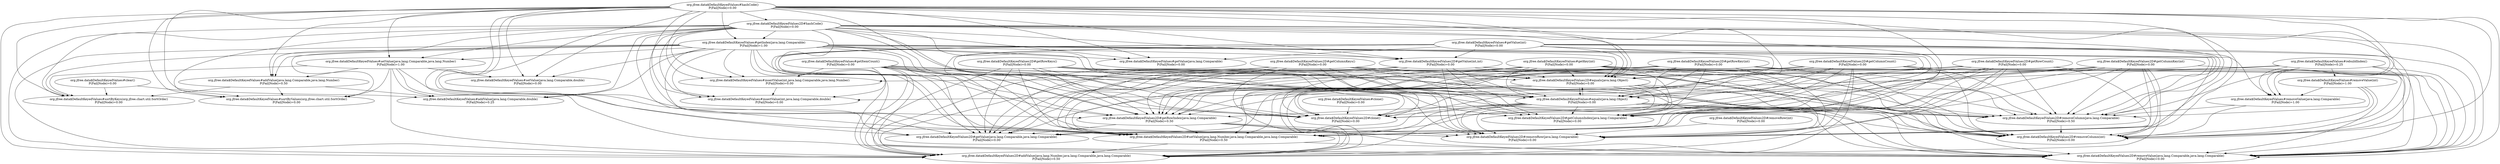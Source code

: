 digraph G {
  "org.jfree.data$DefaultKeyedValues#hashCode()" [label="org.jfree.data$DefaultKeyedValues#hashCode()\nP(Fail|Node)=0.00"];
  "org.jfree.data$DefaultKeyedValues2D#hashCode()" [label="org.jfree.data$DefaultKeyedValues2D#hashCode()\nP(Fail|Node)=0.00"];
  "org.jfree.data$DefaultKeyedValues2D#removeRow(java.lang.Comparable)" [label="org.jfree.data$DefaultKeyedValues2D#removeRow(java.lang.Comparable)\nP(Fail|Node)=0.00"];
  "org.jfree.data$DefaultKeyedValues2D#clone()" [label="org.jfree.data$DefaultKeyedValues2D#clone()\nP(Fail|Node)=0.00"];
  "org.jfree.data$DefaultKeyedValues#getValue(java.lang.Comparable)" [label="org.jfree.data$DefaultKeyedValues#getValue(java.lang.Comparable)\nP(Fail|Node)=0.00"];
  "org.jfree.data$DefaultKeyedValues2D#getColumnIndex(java.lang.Comparable)" [label="org.jfree.data$DefaultKeyedValues2D#getColumnIndex(java.lang.Comparable)\nP(Fail|Node)=0.00"];
  "org.jfree.data$DefaultKeyedValues2D#equals(java.lang.Object)" [label="org.jfree.data$DefaultKeyedValues2D#equals(java.lang.Object)\nP(Fail|Node)=0.00"];
  "org.jfree.data$DefaultKeyedValues#getIndex(java.lang.Comparable)" [label="org.jfree.data$DefaultKeyedValues#getIndex(java.lang.Comparable)\nP(Fail|Node)=1.00"];
  "org.jfree.data$DefaultKeyedValues#addValue(java.lang.Comparable,double)" [label="org.jfree.data$DefaultKeyedValues#addValue(java.lang.Comparable,double)\nP(Fail|Node)=0.25"];
  "org.jfree.data$DefaultKeyedValues#setValue(java.lang.Comparable,double)" [label="org.jfree.data$DefaultKeyedValues#setValue(java.lang.Comparable,double)\nP(Fail|Node)=0.00"];
  "org.jfree.data$DefaultKeyedValues2D#getValue(int,int)" [label="org.jfree.data$DefaultKeyedValues2D#getValue(int,int)\nP(Fail|Node)=0.00"];
  "org.jfree.data$DefaultKeyedValues2D#removeColumn(int)" [label="org.jfree.data$DefaultKeyedValues2D#removeColumn(int)\nP(Fail|Node)=0.00"];
  "org.jfree.data$DefaultKeyedValues#insertValue(int,java.lang.Comparable,java.lang.Number)" [label="org.jfree.data$DefaultKeyedValues#insertValue(int,java.lang.Comparable,java.lang.Number)\nP(Fail|Node)=0.00"];
  "org.jfree.data$DefaultKeyedValues#sortByValues(org.jfree.chart.util.SortOrder)" [label="org.jfree.data$DefaultKeyedValues#sortByValues(org.jfree.chart.util.SortOrder)\nP(Fail|Node)=0.00"];
  "org.jfree.data$DefaultKeyedValues#removeValue(java.lang.Comparable)" [label="org.jfree.data$DefaultKeyedValues#removeValue(java.lang.Comparable)\nP(Fail|Node)=1.00"];
  "org.jfree.data$DefaultKeyedValues#sortByKeys(org.jfree.chart.util.SortOrder)" [label="org.jfree.data$DefaultKeyedValues#sortByKeys(org.jfree.chart.util.SortOrder)\nP(Fail|Node)=0.00"];
  "org.jfree.data$DefaultKeyedValues2D#removeColumn(java.lang.Comparable)" [label="org.jfree.data$DefaultKeyedValues2D#removeColumn(java.lang.Comparable)\nP(Fail|Node)=0.50"];
  "org.jfree.data$DefaultKeyedValues#setValue(java.lang.Comparable,java.lang.Number)" [label="org.jfree.data$DefaultKeyedValues#setValue(java.lang.Comparable,java.lang.Number)\nP(Fail|Node)=1.00"];
  "org.jfree.data$DefaultKeyedValues2D#setValue(java.lang.Number,java.lang.Comparable,java.lang.Comparable)" [label="org.jfree.data$DefaultKeyedValues2D#setValue(java.lang.Number,java.lang.Comparable,java.lang.Comparable)\nP(Fail|Node)=0.50"];
  "org.jfree.data$DefaultKeyedValues2D#getRowIndex(java.lang.Comparable)" [label="org.jfree.data$DefaultKeyedValues2D#getRowIndex(java.lang.Comparable)\nP(Fail|Node)=0.50"];
  "org.jfree.data$DefaultKeyedValues#addValue(java.lang.Comparable,java.lang.Number)" [label="org.jfree.data$DefaultKeyedValues#addValue(java.lang.Comparable,java.lang.Number)\nP(Fail|Node)=0.50"];
  "org.jfree.data$DefaultKeyedValues2D#getValue(java.lang.Comparable,java.lang.Comparable)" [label="org.jfree.data$DefaultKeyedValues2D#getValue(java.lang.Comparable,java.lang.Comparable)\nP(Fail|Node)=0.00"];
  "org.jfree.data$DefaultKeyedValues#equals(java.lang.Object)" [label="org.jfree.data$DefaultKeyedValues#equals(java.lang.Object)\nP(Fail|Node)=0.00"];
  "org.jfree.data$DefaultKeyedValues2D#addValue(java.lang.Number,java.lang.Comparable,java.lang.Comparable)" [label="org.jfree.data$DefaultKeyedValues2D#addValue(java.lang.Number,java.lang.Comparable,java.lang.Comparable)\nP(Fail|Node)=0.50"];
  "org.jfree.data$DefaultKeyedValues#insertValue(int,java.lang.Comparable,double)" [label="org.jfree.data$DefaultKeyedValues#insertValue(int,java.lang.Comparable,double)\nP(Fail|Node)=0.00"];
  "org.jfree.data$DefaultKeyedValues2D#removeValue(java.lang.Comparable,java.lang.Comparable)" [label="org.jfree.data$DefaultKeyedValues2D#removeValue(java.lang.Comparable,java.lang.Comparable)\nP(Fail|Node)=0.00"];
  "org.jfree.data$DefaultKeyedValues#getKey(int)" [label="org.jfree.data$DefaultKeyedValues#getKey(int)\nP(Fail|Node)=0.00"];
  "org.jfree.data$DefaultKeyedValues#getValue(int)" [label="org.jfree.data$DefaultKeyedValues#getValue(int)\nP(Fail|Node)=0.00"];
  "org.jfree.data$DefaultKeyedValues2D#getColumnCount()" [label="org.jfree.data$DefaultKeyedValues2D#getColumnCount()\nP(Fail|Node)=0.00"];
  "org.jfree.data$DefaultKeyedValues2D#getRowKeys()" [label="org.jfree.data$DefaultKeyedValues2D#getRowKeys()\nP(Fail|Node)=0.00"];
  "org.jfree.data$DefaultKeyedValues2D#getRowKey(int)" [label="org.jfree.data$DefaultKeyedValues2D#getRowKey(int)\nP(Fail|Node)=0.00"];
  "org.jfree.data$DefaultKeyedValues2D#getRowCount()" [label="org.jfree.data$DefaultKeyedValues2D#getRowCount()\nP(Fail|Node)=0.00"];
  "org.jfree.data$DefaultKeyedValues2D#getColumnKeys()" [label="org.jfree.data$DefaultKeyedValues2D#getColumnKeys()\nP(Fail|Node)=0.00"];
  "org.jfree.data$DefaultKeyedValues2D#getColumnKey(int)" [label="org.jfree.data$DefaultKeyedValues2D#getColumnKey(int)\nP(Fail|Node)=0.00"];
  "org.jfree.data$DefaultKeyedValues2D#removeRow(int)" [label="org.jfree.data$DefaultKeyedValues2D#removeRow(int)\nP(Fail|Node)=0.00"];
  "org.jfree.data$DefaultKeyedValues#getItemCount()" [label="org.jfree.data$DefaultKeyedValues#getItemCount()\nP(Fail|Node)=0.00"];
  "org.jfree.data$DefaultKeyedValues#clone()" [label="org.jfree.data$DefaultKeyedValues#clone()\nP(Fail|Node)=0.00"];
  "org.jfree.data$DefaultKeyedValues#rebuildIndex()" [label="org.jfree.data$DefaultKeyedValues#rebuildIndex()\nP(Fail|Node)=0.25"];
  "org.jfree.data$DefaultKeyedValues#removeValue(int)" [label="org.jfree.data$DefaultKeyedValues#removeValue(int)\nP(Fail|Node)=1.00"];
  "org.jfree.data$DefaultKeyedValues#clear()" [label="org.jfree.data$DefaultKeyedValues#clear()\nP(Fail|Node)=0.00"];
  "org.jfree.data$DefaultKeyedValues#hashCode()" -> "org.jfree.data$DefaultKeyedValues2D#hashCode()";
  "org.jfree.data$DefaultKeyedValues#hashCode()" -> "org.jfree.data$DefaultKeyedValues2D#removeRow(java.lang.Comparable)";
  "org.jfree.data$DefaultKeyedValues#hashCode()" -> "org.jfree.data$DefaultKeyedValues2D#clone()";
  "org.jfree.data$DefaultKeyedValues#hashCode()" -> "org.jfree.data$DefaultKeyedValues#getValue(java.lang.Comparable)";
  "org.jfree.data$DefaultKeyedValues#hashCode()" -> "org.jfree.data$DefaultKeyedValues2D#getColumnIndex(java.lang.Comparable)";
  "org.jfree.data$DefaultKeyedValues#hashCode()" -> "org.jfree.data$DefaultKeyedValues2D#equals(java.lang.Object)";
  "org.jfree.data$DefaultKeyedValues#hashCode()" -> "org.jfree.data$DefaultKeyedValues#getIndex(java.lang.Comparable)";
  "org.jfree.data$DefaultKeyedValues#hashCode()" -> "org.jfree.data$DefaultKeyedValues#addValue(java.lang.Comparable,double)";
  "org.jfree.data$DefaultKeyedValues#hashCode()" -> "org.jfree.data$DefaultKeyedValues#setValue(java.lang.Comparable,double)";
  "org.jfree.data$DefaultKeyedValues#hashCode()" -> "org.jfree.data$DefaultKeyedValues2D#getValue(int,int)";
  "org.jfree.data$DefaultKeyedValues#hashCode()" -> "org.jfree.data$DefaultKeyedValues2D#removeColumn(int)";
  "org.jfree.data$DefaultKeyedValues#hashCode()" -> "org.jfree.data$DefaultKeyedValues#insertValue(int,java.lang.Comparable,java.lang.Number)";
  "org.jfree.data$DefaultKeyedValues#hashCode()" -> "org.jfree.data$DefaultKeyedValues#sortByValues(org.jfree.chart.util.SortOrder)";
  "org.jfree.data$DefaultKeyedValues#hashCode()" -> "org.jfree.data$DefaultKeyedValues#removeValue(java.lang.Comparable)";
  "org.jfree.data$DefaultKeyedValues#hashCode()" -> "org.jfree.data$DefaultKeyedValues#sortByKeys(org.jfree.chart.util.SortOrder)";
  "org.jfree.data$DefaultKeyedValues#hashCode()" -> "org.jfree.data$DefaultKeyedValues2D#removeColumn(java.lang.Comparable)";
  "org.jfree.data$DefaultKeyedValues#hashCode()" -> "org.jfree.data$DefaultKeyedValues#setValue(java.lang.Comparable,java.lang.Number)";
  "org.jfree.data$DefaultKeyedValues#hashCode()" -> "org.jfree.data$DefaultKeyedValues2D#setValue(java.lang.Number,java.lang.Comparable,java.lang.Comparable)";
  "org.jfree.data$DefaultKeyedValues#hashCode()" -> "org.jfree.data$DefaultKeyedValues2D#getRowIndex(java.lang.Comparable)";
  "org.jfree.data$DefaultKeyedValues#hashCode()" -> "org.jfree.data$DefaultKeyedValues#addValue(java.lang.Comparable,java.lang.Number)";
  "org.jfree.data$DefaultKeyedValues#hashCode()" -> "org.jfree.data$DefaultKeyedValues2D#getValue(java.lang.Comparable,java.lang.Comparable)";
  "org.jfree.data$DefaultKeyedValues#hashCode()" -> "org.jfree.data$DefaultKeyedValues#equals(java.lang.Object)";
  "org.jfree.data$DefaultKeyedValues#hashCode()" -> "org.jfree.data$DefaultKeyedValues2D#addValue(java.lang.Number,java.lang.Comparable,java.lang.Comparable)";
  "org.jfree.data$DefaultKeyedValues#hashCode()" -> "org.jfree.data$DefaultKeyedValues#insertValue(int,java.lang.Comparable,double)";
  "org.jfree.data$DefaultKeyedValues#hashCode()" -> "org.jfree.data$DefaultKeyedValues2D#removeValue(java.lang.Comparable,java.lang.Comparable)";
  "org.jfree.data$DefaultKeyedValues2D#hashCode()" -> "org.jfree.data$DefaultKeyedValues2D#removeRow(java.lang.Comparable)";
  "org.jfree.data$DefaultKeyedValues2D#hashCode()" -> "org.jfree.data$DefaultKeyedValues2D#clone()";
  "org.jfree.data$DefaultKeyedValues2D#hashCode()" -> "org.jfree.data$DefaultKeyedValues#getValue(java.lang.Comparable)";
  "org.jfree.data$DefaultKeyedValues2D#hashCode()" -> "org.jfree.data$DefaultKeyedValues2D#getColumnIndex(java.lang.Comparable)";
  "org.jfree.data$DefaultKeyedValues2D#hashCode()" -> "org.jfree.data$DefaultKeyedValues2D#equals(java.lang.Object)";
  "org.jfree.data$DefaultKeyedValues2D#hashCode()" -> "org.jfree.data$DefaultKeyedValues#getIndex(java.lang.Comparable)";
  "org.jfree.data$DefaultKeyedValues2D#hashCode()" -> "org.jfree.data$DefaultKeyedValues#addValue(java.lang.Comparable,double)";
  "org.jfree.data$DefaultKeyedValues2D#hashCode()" -> "org.jfree.data$DefaultKeyedValues#setValue(java.lang.Comparable,double)";
  "org.jfree.data$DefaultKeyedValues2D#hashCode()" -> "org.jfree.data$DefaultKeyedValues2D#getValue(int,int)";
  "org.jfree.data$DefaultKeyedValues2D#hashCode()" -> "org.jfree.data$DefaultKeyedValues2D#removeColumn(int)";
  "org.jfree.data$DefaultKeyedValues2D#hashCode()" -> "org.jfree.data$DefaultKeyedValues#insertValue(int,java.lang.Comparable,java.lang.Number)";
  "org.jfree.data$DefaultKeyedValues2D#hashCode()" -> "org.jfree.data$DefaultKeyedValues#sortByValues(org.jfree.chart.util.SortOrder)";
  "org.jfree.data$DefaultKeyedValues2D#hashCode()" -> "org.jfree.data$DefaultKeyedValues#removeValue(java.lang.Comparable)";
  "org.jfree.data$DefaultKeyedValues2D#hashCode()" -> "org.jfree.data$DefaultKeyedValues#sortByKeys(org.jfree.chart.util.SortOrder)";
  "org.jfree.data$DefaultKeyedValues2D#hashCode()" -> "org.jfree.data$DefaultKeyedValues2D#removeColumn(java.lang.Comparable)";
  "org.jfree.data$DefaultKeyedValues2D#hashCode()" -> "org.jfree.data$DefaultKeyedValues#setValue(java.lang.Comparable,java.lang.Number)";
  "org.jfree.data$DefaultKeyedValues2D#hashCode()" -> "org.jfree.data$DefaultKeyedValues2D#setValue(java.lang.Number,java.lang.Comparable,java.lang.Comparable)";
  "org.jfree.data$DefaultKeyedValues2D#hashCode()" -> "org.jfree.data$DefaultKeyedValues2D#getRowIndex(java.lang.Comparable)";
  "org.jfree.data$DefaultKeyedValues2D#hashCode()" -> "org.jfree.data$DefaultKeyedValues#addValue(java.lang.Comparable,java.lang.Number)";
  "org.jfree.data$DefaultKeyedValues2D#hashCode()" -> "org.jfree.data$DefaultKeyedValues2D#getValue(java.lang.Comparable,java.lang.Comparable)";
  "org.jfree.data$DefaultKeyedValues2D#hashCode()" -> "org.jfree.data$DefaultKeyedValues#equals(java.lang.Object)";
  "org.jfree.data$DefaultKeyedValues2D#hashCode()" -> "org.jfree.data$DefaultKeyedValues2D#addValue(java.lang.Number,java.lang.Comparable,java.lang.Comparable)";
  "org.jfree.data$DefaultKeyedValues2D#hashCode()" -> "org.jfree.data$DefaultKeyedValues#insertValue(int,java.lang.Comparable,double)";
  "org.jfree.data$DefaultKeyedValues2D#hashCode()" -> "org.jfree.data$DefaultKeyedValues2D#removeValue(java.lang.Comparable,java.lang.Comparable)";
  "org.jfree.data$DefaultKeyedValues2D#equals(java.lang.Object)" -> "org.jfree.data$DefaultKeyedValues2D#removeRow(java.lang.Comparable)";
  "org.jfree.data$DefaultKeyedValues2D#equals(java.lang.Object)" -> "org.jfree.data$DefaultKeyedValues2D#clone()";
  "org.jfree.data$DefaultKeyedValues2D#equals(java.lang.Object)" -> "org.jfree.data$DefaultKeyedValues2D#getColumnIndex(java.lang.Comparable)";
  "org.jfree.data$DefaultKeyedValues2D#equals(java.lang.Object)" -> "org.jfree.data$DefaultKeyedValues2D#removeColumn(int)";
  "org.jfree.data$DefaultKeyedValues2D#equals(java.lang.Object)" -> "org.jfree.data$DefaultKeyedValues2D#removeColumn(java.lang.Comparable)";
  "org.jfree.data$DefaultKeyedValues2D#equals(java.lang.Object)" -> "org.jfree.data$DefaultKeyedValues2D#setValue(java.lang.Number,java.lang.Comparable,java.lang.Comparable)";
  "org.jfree.data$DefaultKeyedValues2D#equals(java.lang.Object)" -> "org.jfree.data$DefaultKeyedValues2D#getRowIndex(java.lang.Comparable)";
  "org.jfree.data$DefaultKeyedValues2D#equals(java.lang.Object)" -> "org.jfree.data$DefaultKeyedValues2D#getValue(java.lang.Comparable,java.lang.Comparable)";
  "org.jfree.data$DefaultKeyedValues2D#equals(java.lang.Object)" -> "org.jfree.data$DefaultKeyedValues#equals(java.lang.Object)";
  "org.jfree.data$DefaultKeyedValues2D#equals(java.lang.Object)" -> "org.jfree.data$DefaultKeyedValues2D#addValue(java.lang.Number,java.lang.Comparable,java.lang.Comparable)";
  "org.jfree.data$DefaultKeyedValues2D#equals(java.lang.Object)" -> "org.jfree.data$DefaultKeyedValues2D#removeValue(java.lang.Comparable,java.lang.Comparable)";
  "org.jfree.data$DefaultKeyedValues#getIndex(java.lang.Comparable)" -> "org.jfree.data$DefaultKeyedValues2D#removeRow(java.lang.Comparable)";
  "org.jfree.data$DefaultKeyedValues#getIndex(java.lang.Comparable)" -> "org.jfree.data$DefaultKeyedValues2D#clone()";
  "org.jfree.data$DefaultKeyedValues#getIndex(java.lang.Comparable)" -> "org.jfree.data$DefaultKeyedValues#getValue(java.lang.Comparable)";
  "org.jfree.data$DefaultKeyedValues#getIndex(java.lang.Comparable)" -> "org.jfree.data$DefaultKeyedValues2D#getColumnIndex(java.lang.Comparable)";
  "org.jfree.data$DefaultKeyedValues#getIndex(java.lang.Comparable)" -> "org.jfree.data$DefaultKeyedValues2D#equals(java.lang.Object)";
  "org.jfree.data$DefaultKeyedValues#getIndex(java.lang.Comparable)" -> "org.jfree.data$DefaultKeyedValues#addValue(java.lang.Comparable,double)";
  "org.jfree.data$DefaultKeyedValues#getIndex(java.lang.Comparable)" -> "org.jfree.data$DefaultKeyedValues#setValue(java.lang.Comparable,double)";
  "org.jfree.data$DefaultKeyedValues#getIndex(java.lang.Comparable)" -> "org.jfree.data$DefaultKeyedValues2D#getValue(int,int)";
  "org.jfree.data$DefaultKeyedValues#getIndex(java.lang.Comparable)" -> "org.jfree.data$DefaultKeyedValues2D#removeColumn(int)";
  "org.jfree.data$DefaultKeyedValues#getIndex(java.lang.Comparable)" -> "org.jfree.data$DefaultKeyedValues#insertValue(int,java.lang.Comparable,java.lang.Number)";
  "org.jfree.data$DefaultKeyedValues#getIndex(java.lang.Comparable)" -> "org.jfree.data$DefaultKeyedValues#sortByValues(org.jfree.chart.util.SortOrder)";
  "org.jfree.data$DefaultKeyedValues#getIndex(java.lang.Comparable)" -> "org.jfree.data$DefaultKeyedValues#removeValue(java.lang.Comparable)";
  "org.jfree.data$DefaultKeyedValues#getIndex(java.lang.Comparable)" -> "org.jfree.data$DefaultKeyedValues#sortByKeys(org.jfree.chart.util.SortOrder)";
  "org.jfree.data$DefaultKeyedValues#getIndex(java.lang.Comparable)" -> "org.jfree.data$DefaultKeyedValues2D#removeColumn(java.lang.Comparable)";
  "org.jfree.data$DefaultKeyedValues#getIndex(java.lang.Comparable)" -> "org.jfree.data$DefaultKeyedValues#setValue(java.lang.Comparable,java.lang.Number)";
  "org.jfree.data$DefaultKeyedValues#getIndex(java.lang.Comparable)" -> "org.jfree.data$DefaultKeyedValues2D#setValue(java.lang.Number,java.lang.Comparable,java.lang.Comparable)";
  "org.jfree.data$DefaultKeyedValues#getIndex(java.lang.Comparable)" -> "org.jfree.data$DefaultKeyedValues2D#getRowIndex(java.lang.Comparable)";
  "org.jfree.data$DefaultKeyedValues#getIndex(java.lang.Comparable)" -> "org.jfree.data$DefaultKeyedValues#addValue(java.lang.Comparable,java.lang.Number)";
  "org.jfree.data$DefaultKeyedValues#getIndex(java.lang.Comparable)" -> "org.jfree.data$DefaultKeyedValues2D#getValue(java.lang.Comparable,java.lang.Comparable)";
  "org.jfree.data$DefaultKeyedValues#getIndex(java.lang.Comparable)" -> "org.jfree.data$DefaultKeyedValues#equals(java.lang.Object)";
  "org.jfree.data$DefaultKeyedValues#getIndex(java.lang.Comparable)" -> "org.jfree.data$DefaultKeyedValues2D#addValue(java.lang.Number,java.lang.Comparable,java.lang.Comparable)";
  "org.jfree.data$DefaultKeyedValues#getIndex(java.lang.Comparable)" -> "org.jfree.data$DefaultKeyedValues#insertValue(int,java.lang.Comparable,double)";
  "org.jfree.data$DefaultKeyedValues#getIndex(java.lang.Comparable)" -> "org.jfree.data$DefaultKeyedValues2D#removeValue(java.lang.Comparable,java.lang.Comparable)";
  "org.jfree.data$DefaultKeyedValues2D#getValue(int,int)" -> "org.jfree.data$DefaultKeyedValues2D#removeRow(java.lang.Comparable)";
  "org.jfree.data$DefaultKeyedValues2D#getValue(int,int)" -> "org.jfree.data$DefaultKeyedValues2D#clone()";
  "org.jfree.data$DefaultKeyedValues2D#getValue(int,int)" -> "org.jfree.data$DefaultKeyedValues2D#getColumnIndex(java.lang.Comparable)";
  "org.jfree.data$DefaultKeyedValues2D#getValue(int,int)" -> "org.jfree.data$DefaultKeyedValues2D#equals(java.lang.Object)";
  "org.jfree.data$DefaultKeyedValues2D#getValue(int,int)" -> "org.jfree.data$DefaultKeyedValues2D#removeColumn(int)";
  "org.jfree.data$DefaultKeyedValues2D#getValue(int,int)" -> "org.jfree.data$DefaultKeyedValues2D#removeColumn(java.lang.Comparable)";
  "org.jfree.data$DefaultKeyedValues2D#getValue(int,int)" -> "org.jfree.data$DefaultKeyedValues2D#setValue(java.lang.Number,java.lang.Comparable,java.lang.Comparable)";
  "org.jfree.data$DefaultKeyedValues2D#getValue(int,int)" -> "org.jfree.data$DefaultKeyedValues2D#getRowIndex(java.lang.Comparable)";
  "org.jfree.data$DefaultKeyedValues2D#getValue(int,int)" -> "org.jfree.data$DefaultKeyedValues2D#getValue(java.lang.Comparable,java.lang.Comparable)";
  "org.jfree.data$DefaultKeyedValues2D#getValue(int,int)" -> "org.jfree.data$DefaultKeyedValues#equals(java.lang.Object)";
  "org.jfree.data$DefaultKeyedValues2D#getValue(int,int)" -> "org.jfree.data$DefaultKeyedValues2D#addValue(java.lang.Number,java.lang.Comparable,java.lang.Comparable)";
  "org.jfree.data$DefaultKeyedValues2D#getValue(int,int)" -> "org.jfree.data$DefaultKeyedValues2D#removeValue(java.lang.Comparable,java.lang.Comparable)";
  "org.jfree.data$DefaultKeyedValues#insertValue(int,java.lang.Comparable,java.lang.Number)" -> "org.jfree.data$DefaultKeyedValues#insertValue(int,java.lang.Comparable,double)";
  "org.jfree.data$DefaultKeyedValues#removeValue(java.lang.Comparable)" -> "org.jfree.data$DefaultKeyedValues2D#removeColumn(int)";
  "org.jfree.data$DefaultKeyedValues#removeValue(java.lang.Comparable)" -> "org.jfree.data$DefaultKeyedValues2D#removeColumn(java.lang.Comparable)";
  "org.jfree.data$DefaultKeyedValues2D#removeColumn(java.lang.Comparable)" -> "org.jfree.data$DefaultKeyedValues2D#removeColumn(int)";
  "org.jfree.data$DefaultKeyedValues#setValue(java.lang.Comparable,java.lang.Number)" -> "org.jfree.data$DefaultKeyedValues#addValue(java.lang.Comparable,double)";
  "org.jfree.data$DefaultKeyedValues#setValue(java.lang.Comparable,java.lang.Number)" -> "org.jfree.data$DefaultKeyedValues#setValue(java.lang.Comparable,double)";
  "org.jfree.data$DefaultKeyedValues#setValue(java.lang.Comparable,java.lang.Number)" -> "org.jfree.data$DefaultKeyedValues#sortByValues(org.jfree.chart.util.SortOrder)";
  "org.jfree.data$DefaultKeyedValues#setValue(java.lang.Comparable,java.lang.Number)" -> "org.jfree.data$DefaultKeyedValues#sortByKeys(org.jfree.chart.util.SortOrder)";
  "org.jfree.data$DefaultKeyedValues#setValue(java.lang.Comparable,java.lang.Number)" -> "org.jfree.data$DefaultKeyedValues2D#setValue(java.lang.Number,java.lang.Comparable,java.lang.Comparable)";
  "org.jfree.data$DefaultKeyedValues#setValue(java.lang.Comparable,java.lang.Number)" -> "org.jfree.data$DefaultKeyedValues#addValue(java.lang.Comparable,java.lang.Number)";
  "org.jfree.data$DefaultKeyedValues#setValue(java.lang.Comparable,java.lang.Number)" -> "org.jfree.data$DefaultKeyedValues2D#addValue(java.lang.Number,java.lang.Comparable,java.lang.Comparable)";
  "org.jfree.data$DefaultKeyedValues#setValue(java.lang.Comparable,java.lang.Number)" -> "org.jfree.data$DefaultKeyedValues2D#removeValue(java.lang.Comparable,java.lang.Comparable)";
  "org.jfree.data$DefaultKeyedValues2D#setValue(java.lang.Number,java.lang.Comparable,java.lang.Comparable)" -> "org.jfree.data$DefaultKeyedValues2D#addValue(java.lang.Number,java.lang.Comparable,java.lang.Comparable)";
  "org.jfree.data$DefaultKeyedValues2D#setValue(java.lang.Number,java.lang.Comparable,java.lang.Comparable)" -> "org.jfree.data$DefaultKeyedValues2D#removeValue(java.lang.Comparable,java.lang.Comparable)";
  "org.jfree.data$DefaultKeyedValues2D#getRowIndex(java.lang.Comparable)" -> "org.jfree.data$DefaultKeyedValues2D#removeRow(java.lang.Comparable)";
  "org.jfree.data$DefaultKeyedValues2D#getRowIndex(java.lang.Comparable)" -> "org.jfree.data$DefaultKeyedValues2D#setValue(java.lang.Number,java.lang.Comparable,java.lang.Comparable)";
  "org.jfree.data$DefaultKeyedValues2D#getRowIndex(java.lang.Comparable)" -> "org.jfree.data$DefaultKeyedValues2D#getValue(java.lang.Comparable,java.lang.Comparable)";
  "org.jfree.data$DefaultKeyedValues2D#getRowIndex(java.lang.Comparable)" -> "org.jfree.data$DefaultKeyedValues2D#addValue(java.lang.Number,java.lang.Comparable,java.lang.Comparable)";
  "org.jfree.data$DefaultKeyedValues2D#getRowIndex(java.lang.Comparable)" -> "org.jfree.data$DefaultKeyedValues2D#removeValue(java.lang.Comparable,java.lang.Comparable)";
  "org.jfree.data$DefaultKeyedValues#addValue(java.lang.Comparable,java.lang.Number)" -> "org.jfree.data$DefaultKeyedValues#addValue(java.lang.Comparable,double)";
  "org.jfree.data$DefaultKeyedValues#addValue(java.lang.Comparable,java.lang.Number)" -> "org.jfree.data$DefaultKeyedValues#sortByValues(org.jfree.chart.util.SortOrder)";
  "org.jfree.data$DefaultKeyedValues#addValue(java.lang.Comparable,java.lang.Number)" -> "org.jfree.data$DefaultKeyedValues#sortByKeys(org.jfree.chart.util.SortOrder)";
  "org.jfree.data$DefaultKeyedValues#equals(java.lang.Object)" -> "org.jfree.data$DefaultKeyedValues2D#removeRow(java.lang.Comparable)";
  "org.jfree.data$DefaultKeyedValues#equals(java.lang.Object)" -> "org.jfree.data$DefaultKeyedValues2D#clone()";
  "org.jfree.data$DefaultKeyedValues#equals(java.lang.Object)" -> "org.jfree.data$DefaultKeyedValues2D#getColumnIndex(java.lang.Comparable)";
  "org.jfree.data$DefaultKeyedValues#equals(java.lang.Object)" -> "org.jfree.data$DefaultKeyedValues2D#equals(java.lang.Object)";
  "org.jfree.data$DefaultKeyedValues#equals(java.lang.Object)" -> "org.jfree.data$DefaultKeyedValues2D#removeColumn(int)";
  "org.jfree.data$DefaultKeyedValues#equals(java.lang.Object)" -> "org.jfree.data$DefaultKeyedValues2D#removeColumn(java.lang.Comparable)";
  "org.jfree.data$DefaultKeyedValues#equals(java.lang.Object)" -> "org.jfree.data$DefaultKeyedValues2D#setValue(java.lang.Number,java.lang.Comparable,java.lang.Comparable)";
  "org.jfree.data$DefaultKeyedValues#equals(java.lang.Object)" -> "org.jfree.data$DefaultKeyedValues2D#getRowIndex(java.lang.Comparable)";
  "org.jfree.data$DefaultKeyedValues#equals(java.lang.Object)" -> "org.jfree.data$DefaultKeyedValues2D#getValue(java.lang.Comparable,java.lang.Comparable)";
  "org.jfree.data$DefaultKeyedValues#equals(java.lang.Object)" -> "org.jfree.data$DefaultKeyedValues2D#addValue(java.lang.Number,java.lang.Comparable,java.lang.Comparable)";
  "org.jfree.data$DefaultKeyedValues#equals(java.lang.Object)" -> "org.jfree.data$DefaultKeyedValues2D#removeValue(java.lang.Comparable,java.lang.Comparable)";
  "org.jfree.data$DefaultKeyedValues#getKey(int)" -> "org.jfree.data$DefaultKeyedValues2D#removeRow(java.lang.Comparable)";
  "org.jfree.data$DefaultKeyedValues#getKey(int)" -> "org.jfree.data$DefaultKeyedValues2D#clone()";
  "org.jfree.data$DefaultKeyedValues#getKey(int)" -> "org.jfree.data$DefaultKeyedValues2D#getColumnIndex(java.lang.Comparable)";
  "org.jfree.data$DefaultKeyedValues#getKey(int)" -> "org.jfree.data$DefaultKeyedValues2D#equals(java.lang.Object)";
  "org.jfree.data$DefaultKeyedValues#getKey(int)" -> "org.jfree.data$DefaultKeyedValues2D#removeColumn(int)";
  "org.jfree.data$DefaultKeyedValues#getKey(int)" -> "org.jfree.data$DefaultKeyedValues2D#removeColumn(java.lang.Comparable)";
  "org.jfree.data$DefaultKeyedValues#getKey(int)" -> "org.jfree.data$DefaultKeyedValues2D#setValue(java.lang.Number,java.lang.Comparable,java.lang.Comparable)";
  "org.jfree.data$DefaultKeyedValues#getKey(int)" -> "org.jfree.data$DefaultKeyedValues2D#getRowIndex(java.lang.Comparable)";
  "org.jfree.data$DefaultKeyedValues#getKey(int)" -> "org.jfree.data$DefaultKeyedValues2D#getValue(java.lang.Comparable,java.lang.Comparable)";
  "org.jfree.data$DefaultKeyedValues#getKey(int)" -> "org.jfree.data$DefaultKeyedValues#equals(java.lang.Object)";
  "org.jfree.data$DefaultKeyedValues#getKey(int)" -> "org.jfree.data$DefaultKeyedValues2D#addValue(java.lang.Number,java.lang.Comparable,java.lang.Comparable)";
  "org.jfree.data$DefaultKeyedValues#getKey(int)" -> "org.jfree.data$DefaultKeyedValues2D#removeValue(java.lang.Comparable,java.lang.Comparable)";
  "org.jfree.data$DefaultKeyedValues#getValue(int)" -> "org.jfree.data$DefaultKeyedValues2D#removeRow(java.lang.Comparable)";
  "org.jfree.data$DefaultKeyedValues#getValue(int)" -> "org.jfree.data$DefaultKeyedValues2D#clone()";
  "org.jfree.data$DefaultKeyedValues#getValue(int)" -> "org.jfree.data$DefaultKeyedValues#getValue(java.lang.Comparable)";
  "org.jfree.data$DefaultKeyedValues#getValue(int)" -> "org.jfree.data$DefaultKeyedValues2D#getColumnIndex(java.lang.Comparable)";
  "org.jfree.data$DefaultKeyedValues#getValue(int)" -> "org.jfree.data$DefaultKeyedValues2D#equals(java.lang.Object)";
  "org.jfree.data$DefaultKeyedValues#getValue(int)" -> "org.jfree.data$DefaultKeyedValues2D#getValue(int,int)";
  "org.jfree.data$DefaultKeyedValues#getValue(int)" -> "org.jfree.data$DefaultKeyedValues2D#removeColumn(int)";
  "org.jfree.data$DefaultKeyedValues#getValue(int)" -> "org.jfree.data$DefaultKeyedValues2D#removeColumn(java.lang.Comparable)";
  "org.jfree.data$DefaultKeyedValues#getValue(int)" -> "org.jfree.data$DefaultKeyedValues2D#setValue(java.lang.Number,java.lang.Comparable,java.lang.Comparable)";
  "org.jfree.data$DefaultKeyedValues#getValue(int)" -> "org.jfree.data$DefaultKeyedValues2D#getRowIndex(java.lang.Comparable)";
  "org.jfree.data$DefaultKeyedValues#getValue(int)" -> "org.jfree.data$DefaultKeyedValues2D#getValue(java.lang.Comparable,java.lang.Comparable)";
  "org.jfree.data$DefaultKeyedValues#getValue(int)" -> "org.jfree.data$DefaultKeyedValues#equals(java.lang.Object)";
  "org.jfree.data$DefaultKeyedValues#getValue(int)" -> "org.jfree.data$DefaultKeyedValues2D#addValue(java.lang.Number,java.lang.Comparable,java.lang.Comparable)";
  "org.jfree.data$DefaultKeyedValues#getValue(int)" -> "org.jfree.data$DefaultKeyedValues2D#removeValue(java.lang.Comparable,java.lang.Comparable)";
  "org.jfree.data$DefaultKeyedValues2D#getColumnCount()" -> "org.jfree.data$DefaultKeyedValues2D#removeRow(java.lang.Comparable)";
  "org.jfree.data$DefaultKeyedValues2D#getColumnCount()" -> "org.jfree.data$DefaultKeyedValues2D#clone()";
  "org.jfree.data$DefaultKeyedValues2D#getColumnCount()" -> "org.jfree.data$DefaultKeyedValues2D#getColumnIndex(java.lang.Comparable)";
  "org.jfree.data$DefaultKeyedValues2D#getColumnCount()" -> "org.jfree.data$DefaultKeyedValues2D#equals(java.lang.Object)";
  "org.jfree.data$DefaultKeyedValues2D#getColumnCount()" -> "org.jfree.data$DefaultKeyedValues2D#removeColumn(int)";
  "org.jfree.data$DefaultKeyedValues2D#getColumnCount()" -> "org.jfree.data$DefaultKeyedValues2D#removeColumn(java.lang.Comparable)";
  "org.jfree.data$DefaultKeyedValues2D#getColumnCount()" -> "org.jfree.data$DefaultKeyedValues2D#setValue(java.lang.Number,java.lang.Comparable,java.lang.Comparable)";
  "org.jfree.data$DefaultKeyedValues2D#getColumnCount()" -> "org.jfree.data$DefaultKeyedValues2D#getRowIndex(java.lang.Comparable)";
  "org.jfree.data$DefaultKeyedValues2D#getColumnCount()" -> "org.jfree.data$DefaultKeyedValues2D#getValue(java.lang.Comparable,java.lang.Comparable)";
  "org.jfree.data$DefaultKeyedValues2D#getColumnCount()" -> "org.jfree.data$DefaultKeyedValues#equals(java.lang.Object)";
  "org.jfree.data$DefaultKeyedValues2D#getColumnCount()" -> "org.jfree.data$DefaultKeyedValues2D#addValue(java.lang.Number,java.lang.Comparable,java.lang.Comparable)";
  "org.jfree.data$DefaultKeyedValues2D#getColumnCount()" -> "org.jfree.data$DefaultKeyedValues2D#removeValue(java.lang.Comparable,java.lang.Comparable)";
  "org.jfree.data$DefaultKeyedValues2D#getRowKeys()" -> "org.jfree.data$DefaultKeyedValues2D#removeRow(java.lang.Comparable)";
  "org.jfree.data$DefaultKeyedValues2D#getRowKeys()" -> "org.jfree.data$DefaultKeyedValues2D#clone()";
  "org.jfree.data$DefaultKeyedValues2D#getRowKeys()" -> "org.jfree.data$DefaultKeyedValues2D#getColumnIndex(java.lang.Comparable)";
  "org.jfree.data$DefaultKeyedValues2D#getRowKeys()" -> "org.jfree.data$DefaultKeyedValues2D#equals(java.lang.Object)";
  "org.jfree.data$DefaultKeyedValues2D#getRowKeys()" -> "org.jfree.data$DefaultKeyedValues2D#removeColumn(int)";
  "org.jfree.data$DefaultKeyedValues2D#getRowKeys()" -> "org.jfree.data$DefaultKeyedValues2D#removeColumn(java.lang.Comparable)";
  "org.jfree.data$DefaultKeyedValues2D#getRowKeys()" -> "org.jfree.data$DefaultKeyedValues2D#setValue(java.lang.Number,java.lang.Comparable,java.lang.Comparable)";
  "org.jfree.data$DefaultKeyedValues2D#getRowKeys()" -> "org.jfree.data$DefaultKeyedValues2D#getRowIndex(java.lang.Comparable)";
  "org.jfree.data$DefaultKeyedValues2D#getRowKeys()" -> "org.jfree.data$DefaultKeyedValues2D#getValue(java.lang.Comparable,java.lang.Comparable)";
  "org.jfree.data$DefaultKeyedValues2D#getRowKeys()" -> "org.jfree.data$DefaultKeyedValues#equals(java.lang.Object)";
  "org.jfree.data$DefaultKeyedValues2D#getRowKeys()" -> "org.jfree.data$DefaultKeyedValues2D#addValue(java.lang.Number,java.lang.Comparable,java.lang.Comparable)";
  "org.jfree.data$DefaultKeyedValues2D#getRowKeys()" -> "org.jfree.data$DefaultKeyedValues2D#removeValue(java.lang.Comparable,java.lang.Comparable)";
  "org.jfree.data$DefaultKeyedValues2D#getRowKey(int)" -> "org.jfree.data$DefaultKeyedValues2D#removeRow(java.lang.Comparable)";
  "org.jfree.data$DefaultKeyedValues2D#getRowKey(int)" -> "org.jfree.data$DefaultKeyedValues2D#clone()";
  "org.jfree.data$DefaultKeyedValues2D#getRowKey(int)" -> "org.jfree.data$DefaultKeyedValues2D#getColumnIndex(java.lang.Comparable)";
  "org.jfree.data$DefaultKeyedValues2D#getRowKey(int)" -> "org.jfree.data$DefaultKeyedValues2D#equals(java.lang.Object)";
  "org.jfree.data$DefaultKeyedValues2D#getRowKey(int)" -> "org.jfree.data$DefaultKeyedValues2D#removeColumn(int)";
  "org.jfree.data$DefaultKeyedValues2D#getRowKey(int)" -> "org.jfree.data$DefaultKeyedValues2D#removeColumn(java.lang.Comparable)";
  "org.jfree.data$DefaultKeyedValues2D#getRowKey(int)" -> "org.jfree.data$DefaultKeyedValues2D#setValue(java.lang.Number,java.lang.Comparable,java.lang.Comparable)";
  "org.jfree.data$DefaultKeyedValues2D#getRowKey(int)" -> "org.jfree.data$DefaultKeyedValues2D#getRowIndex(java.lang.Comparable)";
  "org.jfree.data$DefaultKeyedValues2D#getRowKey(int)" -> "org.jfree.data$DefaultKeyedValues2D#getValue(java.lang.Comparable,java.lang.Comparable)";
  "org.jfree.data$DefaultKeyedValues2D#getRowKey(int)" -> "org.jfree.data$DefaultKeyedValues#equals(java.lang.Object)";
  "org.jfree.data$DefaultKeyedValues2D#getRowKey(int)" -> "org.jfree.data$DefaultKeyedValues2D#addValue(java.lang.Number,java.lang.Comparable,java.lang.Comparable)";
  "org.jfree.data$DefaultKeyedValues2D#getRowKey(int)" -> "org.jfree.data$DefaultKeyedValues2D#removeValue(java.lang.Comparable,java.lang.Comparable)";
  "org.jfree.data$DefaultKeyedValues2D#getRowCount()" -> "org.jfree.data$DefaultKeyedValues2D#removeRow(java.lang.Comparable)";
  "org.jfree.data$DefaultKeyedValues2D#getRowCount()" -> "org.jfree.data$DefaultKeyedValues2D#clone()";
  "org.jfree.data$DefaultKeyedValues2D#getRowCount()" -> "org.jfree.data$DefaultKeyedValues2D#getColumnIndex(java.lang.Comparable)";
  "org.jfree.data$DefaultKeyedValues2D#getRowCount()" -> "org.jfree.data$DefaultKeyedValues2D#equals(java.lang.Object)";
  "org.jfree.data$DefaultKeyedValues2D#getRowCount()" -> "org.jfree.data$DefaultKeyedValues2D#removeColumn(int)";
  "org.jfree.data$DefaultKeyedValues2D#getRowCount()" -> "org.jfree.data$DefaultKeyedValues2D#removeColumn(java.lang.Comparable)";
  "org.jfree.data$DefaultKeyedValues2D#getRowCount()" -> "org.jfree.data$DefaultKeyedValues2D#setValue(java.lang.Number,java.lang.Comparable,java.lang.Comparable)";
  "org.jfree.data$DefaultKeyedValues2D#getRowCount()" -> "org.jfree.data$DefaultKeyedValues2D#getRowIndex(java.lang.Comparable)";
  "org.jfree.data$DefaultKeyedValues2D#getRowCount()" -> "org.jfree.data$DefaultKeyedValues2D#getValue(java.lang.Comparable,java.lang.Comparable)";
  "org.jfree.data$DefaultKeyedValues2D#getRowCount()" -> "org.jfree.data$DefaultKeyedValues#equals(java.lang.Object)";
  "org.jfree.data$DefaultKeyedValues2D#getRowCount()" -> "org.jfree.data$DefaultKeyedValues2D#addValue(java.lang.Number,java.lang.Comparable,java.lang.Comparable)";
  "org.jfree.data$DefaultKeyedValues2D#getRowCount()" -> "org.jfree.data$DefaultKeyedValues2D#removeValue(java.lang.Comparable,java.lang.Comparable)";
  "org.jfree.data$DefaultKeyedValues2D#getColumnKeys()" -> "org.jfree.data$DefaultKeyedValues2D#removeRow(java.lang.Comparable)";
  "org.jfree.data$DefaultKeyedValues2D#getColumnKeys()" -> "org.jfree.data$DefaultKeyedValues2D#clone()";
  "org.jfree.data$DefaultKeyedValues2D#getColumnKeys()" -> "org.jfree.data$DefaultKeyedValues2D#getColumnIndex(java.lang.Comparable)";
  "org.jfree.data$DefaultKeyedValues2D#getColumnKeys()" -> "org.jfree.data$DefaultKeyedValues2D#equals(java.lang.Object)";
  "org.jfree.data$DefaultKeyedValues2D#getColumnKeys()" -> "org.jfree.data$DefaultKeyedValues2D#removeColumn(int)";
  "org.jfree.data$DefaultKeyedValues2D#getColumnKeys()" -> "org.jfree.data$DefaultKeyedValues2D#removeColumn(java.lang.Comparable)";
  "org.jfree.data$DefaultKeyedValues2D#getColumnKeys()" -> "org.jfree.data$DefaultKeyedValues2D#setValue(java.lang.Number,java.lang.Comparable,java.lang.Comparable)";
  "org.jfree.data$DefaultKeyedValues2D#getColumnKeys()" -> "org.jfree.data$DefaultKeyedValues2D#getRowIndex(java.lang.Comparable)";
  "org.jfree.data$DefaultKeyedValues2D#getColumnKeys()" -> "org.jfree.data$DefaultKeyedValues2D#getValue(java.lang.Comparable,java.lang.Comparable)";
  "org.jfree.data$DefaultKeyedValues2D#getColumnKeys()" -> "org.jfree.data$DefaultKeyedValues#equals(java.lang.Object)";
  "org.jfree.data$DefaultKeyedValues2D#getColumnKeys()" -> "org.jfree.data$DefaultKeyedValues2D#addValue(java.lang.Number,java.lang.Comparable,java.lang.Comparable)";
  "org.jfree.data$DefaultKeyedValues2D#getColumnKeys()" -> "org.jfree.data$DefaultKeyedValues2D#removeValue(java.lang.Comparable,java.lang.Comparable)";
  "org.jfree.data$DefaultKeyedValues2D#getColumnKey(int)" -> "org.jfree.data$DefaultKeyedValues2D#removeRow(java.lang.Comparable)";
  "org.jfree.data$DefaultKeyedValues2D#getColumnKey(int)" -> "org.jfree.data$DefaultKeyedValues2D#clone()";
  "org.jfree.data$DefaultKeyedValues2D#getColumnKey(int)" -> "org.jfree.data$DefaultKeyedValues2D#getColumnIndex(java.lang.Comparable)";
  "org.jfree.data$DefaultKeyedValues2D#getColumnKey(int)" -> "org.jfree.data$DefaultKeyedValues2D#equals(java.lang.Object)";
  "org.jfree.data$DefaultKeyedValues2D#getColumnKey(int)" -> "org.jfree.data$DefaultKeyedValues2D#removeColumn(int)";
  "org.jfree.data$DefaultKeyedValues2D#getColumnKey(int)" -> "org.jfree.data$DefaultKeyedValues2D#removeColumn(java.lang.Comparable)";
  "org.jfree.data$DefaultKeyedValues2D#getColumnKey(int)" -> "org.jfree.data$DefaultKeyedValues2D#setValue(java.lang.Number,java.lang.Comparable,java.lang.Comparable)";
  "org.jfree.data$DefaultKeyedValues2D#getColumnKey(int)" -> "org.jfree.data$DefaultKeyedValues2D#getRowIndex(java.lang.Comparable)";
  "org.jfree.data$DefaultKeyedValues2D#getColumnKey(int)" -> "org.jfree.data$DefaultKeyedValues2D#getValue(java.lang.Comparable,java.lang.Comparable)";
  "org.jfree.data$DefaultKeyedValues2D#getColumnKey(int)" -> "org.jfree.data$DefaultKeyedValues#equals(java.lang.Object)";
  "org.jfree.data$DefaultKeyedValues2D#getColumnKey(int)" -> "org.jfree.data$DefaultKeyedValues2D#addValue(java.lang.Number,java.lang.Comparable,java.lang.Comparable)";
  "org.jfree.data$DefaultKeyedValues2D#getColumnKey(int)" -> "org.jfree.data$DefaultKeyedValues2D#removeValue(java.lang.Comparable,java.lang.Comparable)";
  "org.jfree.data$DefaultKeyedValues2D#removeRow(int)" -> "org.jfree.data$DefaultKeyedValues2D#removeRow(java.lang.Comparable)";
  "org.jfree.data$DefaultKeyedValues#getItemCount()" -> "org.jfree.data$DefaultKeyedValues2D#removeRow(java.lang.Comparable)";
  "org.jfree.data$DefaultKeyedValues#getItemCount()" -> "org.jfree.data$DefaultKeyedValues2D#clone()";
  "org.jfree.data$DefaultKeyedValues#getItemCount()" -> "org.jfree.data$DefaultKeyedValues2D#getColumnIndex(java.lang.Comparable)";
  "org.jfree.data$DefaultKeyedValues#getItemCount()" -> "org.jfree.data$DefaultKeyedValues2D#equals(java.lang.Object)";
  "org.jfree.data$DefaultKeyedValues#getItemCount()" -> "org.jfree.data$DefaultKeyedValues2D#removeColumn(int)";
  "org.jfree.data$DefaultKeyedValues#getItemCount()" -> "org.jfree.data$DefaultKeyedValues#insertValue(int,java.lang.Comparable,java.lang.Number)";
  "org.jfree.data$DefaultKeyedValues#getItemCount()" -> "org.jfree.data$DefaultKeyedValues2D#removeColumn(java.lang.Comparable)";
  "org.jfree.data$DefaultKeyedValues#getItemCount()" -> "org.jfree.data$DefaultKeyedValues2D#setValue(java.lang.Number,java.lang.Comparable,java.lang.Comparable)";
  "org.jfree.data$DefaultKeyedValues#getItemCount()" -> "org.jfree.data$DefaultKeyedValues2D#getRowIndex(java.lang.Comparable)";
  "org.jfree.data$DefaultKeyedValues#getItemCount()" -> "org.jfree.data$DefaultKeyedValues2D#getValue(java.lang.Comparable,java.lang.Comparable)";
  "org.jfree.data$DefaultKeyedValues#getItemCount()" -> "org.jfree.data$DefaultKeyedValues#equals(java.lang.Object)";
  "org.jfree.data$DefaultKeyedValues#getItemCount()" -> "org.jfree.data$DefaultKeyedValues2D#addValue(java.lang.Number,java.lang.Comparable,java.lang.Comparable)";
  "org.jfree.data$DefaultKeyedValues#getItemCount()" -> "org.jfree.data$DefaultKeyedValues#insertValue(int,java.lang.Comparable,double)";
  "org.jfree.data$DefaultKeyedValues#getItemCount()" -> "org.jfree.data$DefaultKeyedValues2D#removeValue(java.lang.Comparable,java.lang.Comparable)";
  "org.jfree.data$DefaultKeyedValues#clone()" -> "org.jfree.data$DefaultKeyedValues2D#clone()";
  "org.jfree.data$DefaultKeyedValues#rebuildIndex()" -> "org.jfree.data$DefaultKeyedValues#removeValue(int)";
  "org.jfree.data$DefaultKeyedValues#rebuildIndex()" -> "org.jfree.data$DefaultKeyedValues2D#removeColumn(int)";
  "org.jfree.data$DefaultKeyedValues#rebuildIndex()" -> "org.jfree.data$DefaultKeyedValues#insertValue(int,java.lang.Comparable,java.lang.Number)";
  "org.jfree.data$DefaultKeyedValues#rebuildIndex()" -> "org.jfree.data$DefaultKeyedValues#removeValue(java.lang.Comparable)";
  "org.jfree.data$DefaultKeyedValues#rebuildIndex()" -> "org.jfree.data$DefaultKeyedValues2D#removeColumn(java.lang.Comparable)";
  "org.jfree.data$DefaultKeyedValues#rebuildIndex()" -> "org.jfree.data$DefaultKeyedValues#insertValue(int,java.lang.Comparable,double)";
  "org.jfree.data$DefaultKeyedValues#rebuildIndex()" -> "org.jfree.data$DefaultKeyedValues2D#removeValue(java.lang.Comparable,java.lang.Comparable)";
  "org.jfree.data$DefaultKeyedValues#removeValue(int)" -> "org.jfree.data$DefaultKeyedValues2D#removeColumn(int)";
  "org.jfree.data$DefaultKeyedValues#removeValue(int)" -> "org.jfree.data$DefaultKeyedValues#removeValue(java.lang.Comparable)";
  "org.jfree.data$DefaultKeyedValues#removeValue(int)" -> "org.jfree.data$DefaultKeyedValues2D#removeColumn(java.lang.Comparable)";
  "org.jfree.data$DefaultKeyedValues#removeValue(int)" -> "org.jfree.data$DefaultKeyedValues2D#removeValue(java.lang.Comparable,java.lang.Comparable)";
  "org.jfree.data$DefaultKeyedValues#clear()" -> "org.jfree.data$DefaultKeyedValues#sortByValues(org.jfree.chart.util.SortOrder)";
  "org.jfree.data$DefaultKeyedValues#clear()" -> "org.jfree.data$DefaultKeyedValues#sortByKeys(org.jfree.chart.util.SortOrder)";
}
